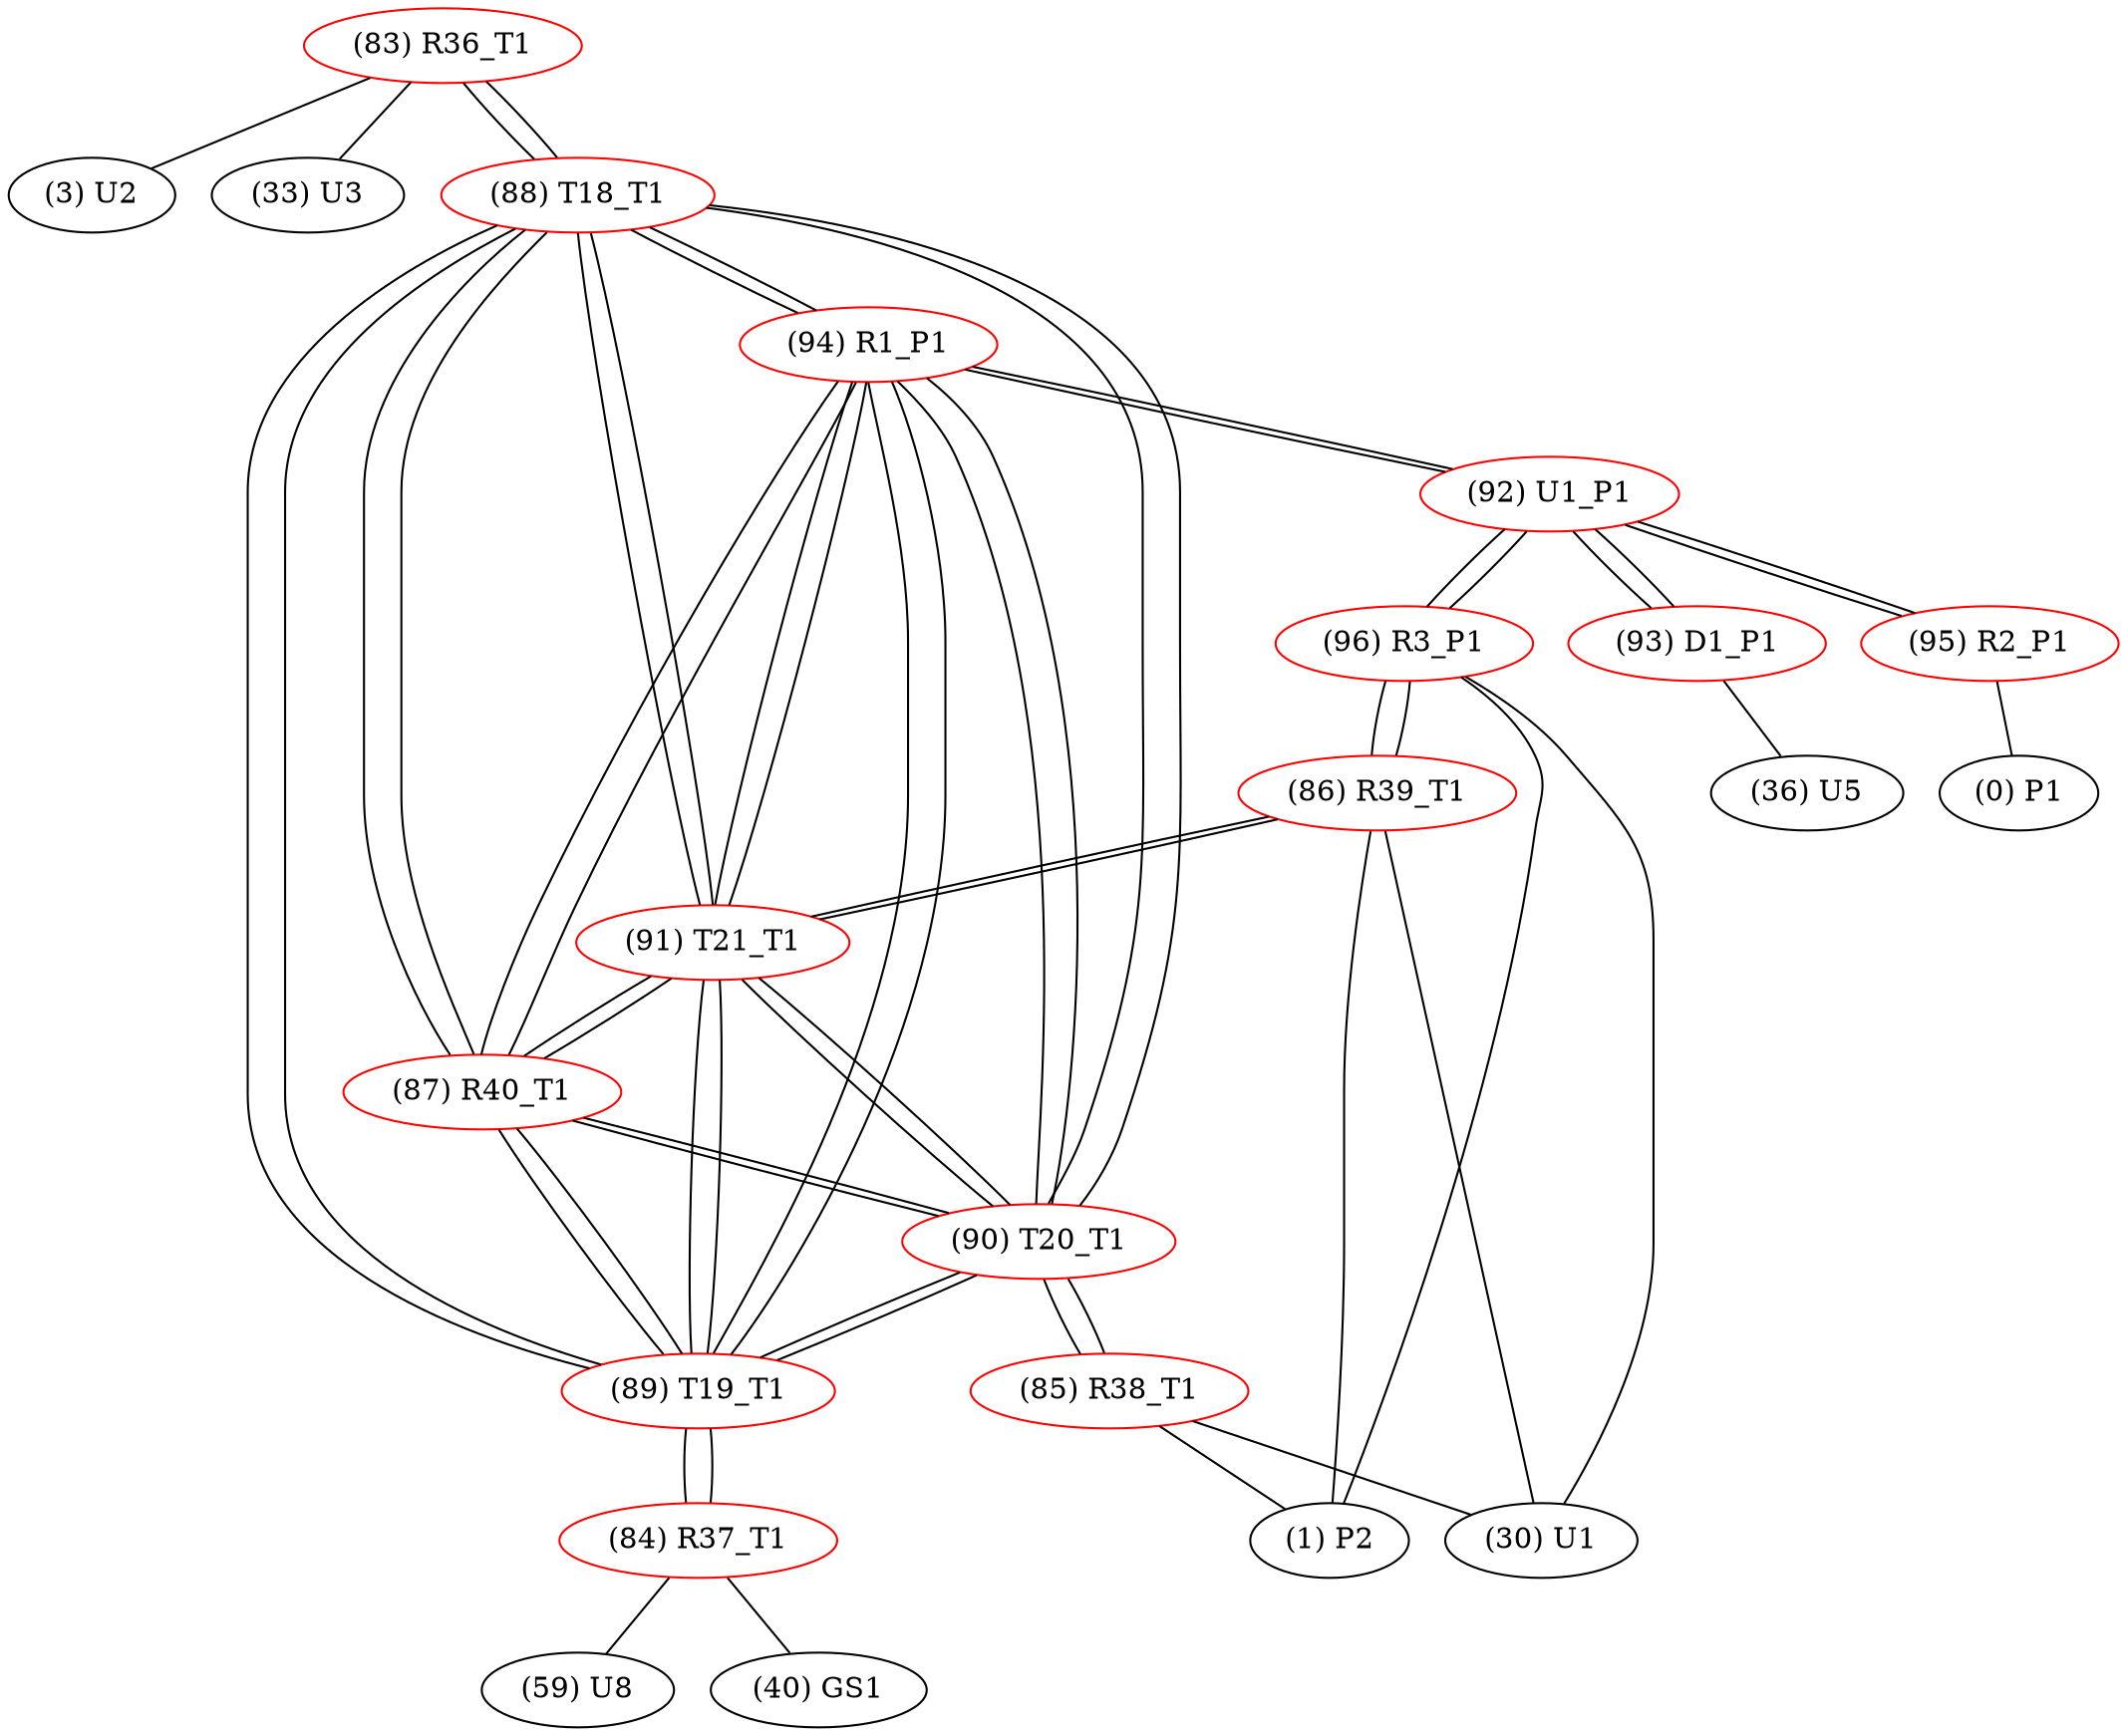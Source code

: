 graph {
	83 [label="(83) R36_T1" color=red]
	3 [label="(3) U2"]
	33 [label="(33) U3"]
	88 [label="(88) T18_T1"]
	84 [label="(84) R37_T1" color=red]
	59 [label="(59) U8"]
	40 [label="(40) GS1"]
	89 [label="(89) T19_T1"]
	85 [label="(85) R38_T1" color=red]
	1 [label="(1) P2"]
	30 [label="(30) U1"]
	90 [label="(90) T20_T1"]
	86 [label="(86) R39_T1" color=red]
	30 [label="(30) U1"]
	1 [label="(1) P2"]
	96 [label="(96) R3_P1"]
	91 [label="(91) T21_T1"]
	87 [label="(87) R40_T1" color=red]
	94 [label="(94) R1_P1"]
	88 [label="(88) T18_T1"]
	91 [label="(91) T21_T1"]
	90 [label="(90) T20_T1"]
	89 [label="(89) T19_T1"]
	88 [label="(88) T18_T1" color=red]
	83 [label="(83) R36_T1"]
	94 [label="(94) R1_P1"]
	91 [label="(91) T21_T1"]
	90 [label="(90) T20_T1"]
	89 [label="(89) T19_T1"]
	87 [label="(87) R40_T1"]
	89 [label="(89) T19_T1" color=red]
	84 [label="(84) R37_T1"]
	94 [label="(94) R1_P1"]
	88 [label="(88) T18_T1"]
	91 [label="(91) T21_T1"]
	90 [label="(90) T20_T1"]
	87 [label="(87) R40_T1"]
	90 [label="(90) T20_T1" color=red]
	85 [label="(85) R38_T1"]
	94 [label="(94) R1_P1"]
	88 [label="(88) T18_T1"]
	91 [label="(91) T21_T1"]
	89 [label="(89) T19_T1"]
	87 [label="(87) R40_T1"]
	91 [label="(91) T21_T1" color=red]
	86 [label="(86) R39_T1"]
	94 [label="(94) R1_P1"]
	88 [label="(88) T18_T1"]
	90 [label="(90) T20_T1"]
	89 [label="(89) T19_T1"]
	87 [label="(87) R40_T1"]
	92 [label="(92) U1_P1" color=red]
	93 [label="(93) D1_P1"]
	95 [label="(95) R2_P1"]
	96 [label="(96) R3_P1"]
	94 [label="(94) R1_P1"]
	93 [label="(93) D1_P1" color=red]
	36 [label="(36) U5"]
	92 [label="(92) U1_P1"]
	94 [label="(94) R1_P1" color=red]
	88 [label="(88) T18_T1"]
	91 [label="(91) T21_T1"]
	90 [label="(90) T20_T1"]
	89 [label="(89) T19_T1"]
	87 [label="(87) R40_T1"]
	92 [label="(92) U1_P1"]
	95 [label="(95) R2_P1" color=red]
	0 [label="(0) P1"]
	92 [label="(92) U1_P1"]
	96 [label="(96) R3_P1" color=red]
	30 [label="(30) U1"]
	1 [label="(1) P2"]
	86 [label="(86) R39_T1"]
	92 [label="(92) U1_P1"]
	83 -- 3
	83 -- 33
	83 -- 88
	84 -- 59
	84 -- 40
	84 -- 89
	85 -- 1
	85 -- 30
	85 -- 90
	86 -- 30
	86 -- 1
	86 -- 96
	86 -- 91
	87 -- 94
	87 -- 88
	87 -- 91
	87 -- 90
	87 -- 89
	88 -- 83
	88 -- 94
	88 -- 91
	88 -- 90
	88 -- 89
	88 -- 87
	89 -- 84
	89 -- 94
	89 -- 88
	89 -- 91
	89 -- 90
	89 -- 87
	90 -- 85
	90 -- 94
	90 -- 88
	90 -- 91
	90 -- 89
	90 -- 87
	91 -- 86
	91 -- 94
	91 -- 88
	91 -- 90
	91 -- 89
	91 -- 87
	92 -- 93
	92 -- 95
	92 -- 96
	92 -- 94
	93 -- 36
	93 -- 92
	94 -- 88
	94 -- 91
	94 -- 90
	94 -- 89
	94 -- 87
	94 -- 92
	95 -- 0
	95 -- 92
	96 -- 30
	96 -- 1
	96 -- 86
	96 -- 92
}